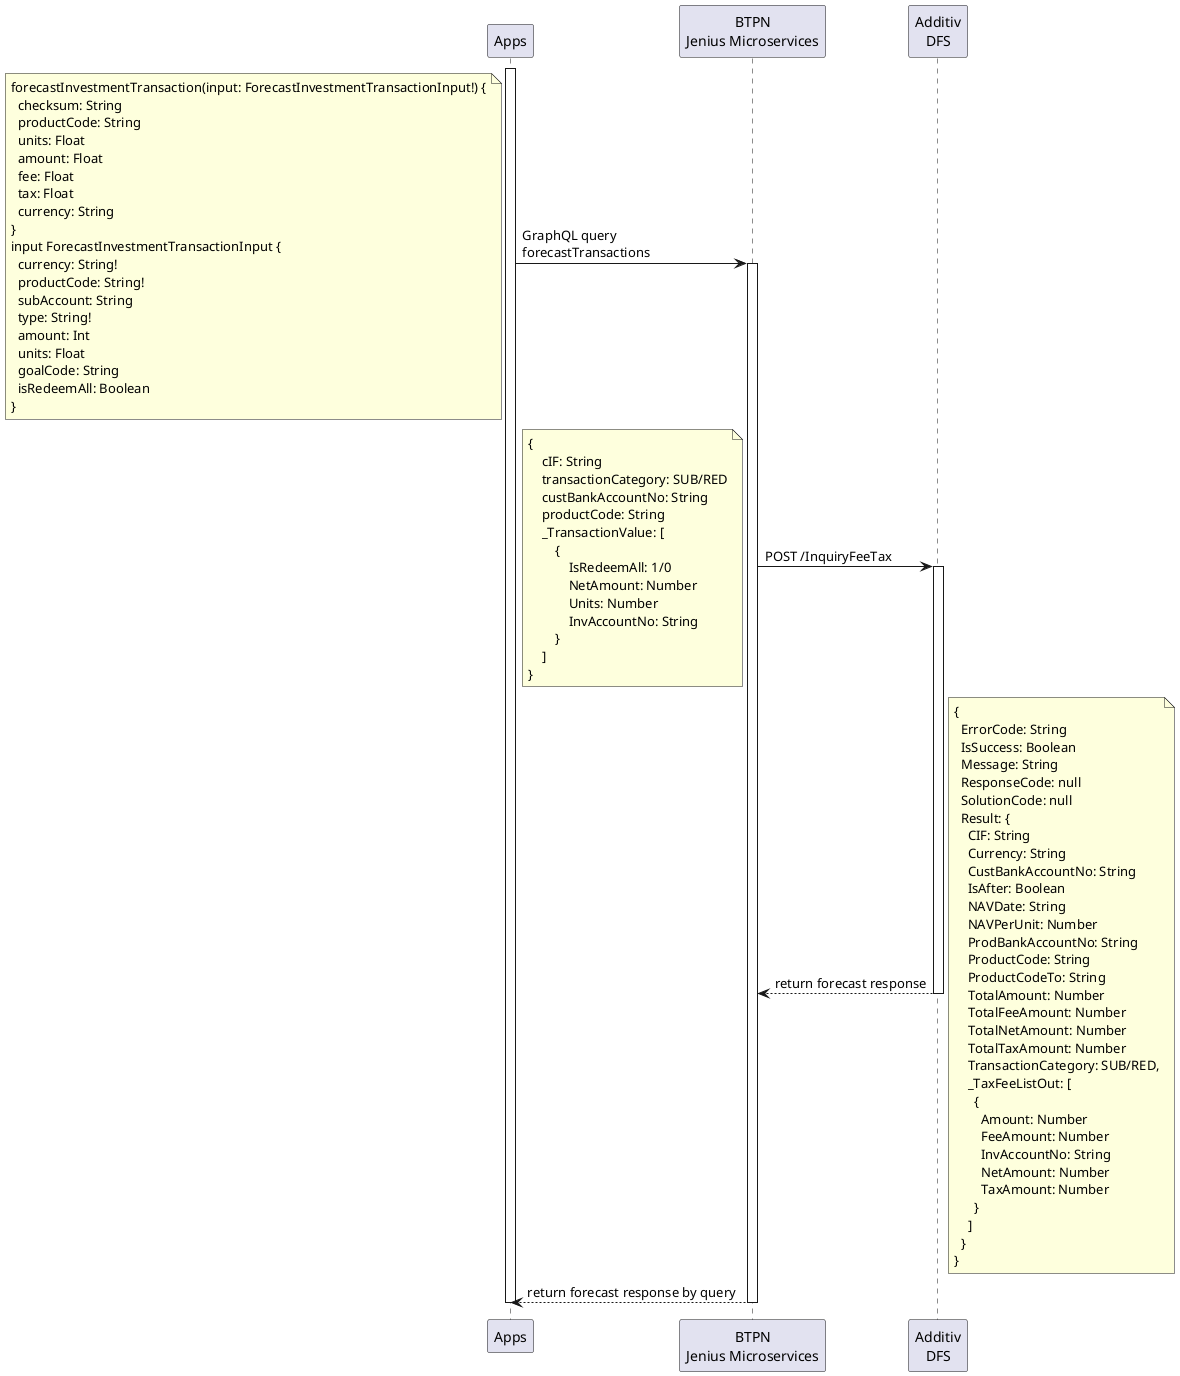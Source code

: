 @startuml forecast
participant "Apps" as app
participant "BTPN\nJenius Microservices" as ms
participant "Additiv\nDFS" as dfs

activate app
app -> ms: GraphQL query\nforecastTransactions
note left
forecastInvestmentTransaction(input: ForecastInvestmentTransactionInput!) {
  checksum: String
  productCode: String
  units: Float
  amount: Float
  fee: Float
  tax: Float
  currency: String
}
input ForecastInvestmentTransactionInput {
  currency: String!
  productCode: String!
  subAccount: String
  type: String!
  amount: Int
  units: Float
  goalCode: String
  isRedeemAll: Boolean
}
end note
activate ms
ms -> dfs: POST /InquiryFeeTax
note left
{
    cIF: String
    transactionCategory: SUB/RED
    custBankAccountNo: String
    productCode: String
    _TransactionValue: [
        {
            IsRedeemAll: 1/0
            NetAmount: Number
            Units: Number
            InvAccountNo: String
        }
    ]
}
end note
activate dfs
dfs --> ms: return forecast response
note right
{
  ErrorCode: String
  IsSuccess: Boolean
  Message: String
  ResponseCode: null
  SolutionCode: null
  Result: {
    CIF: String
    Currency: String
    CustBankAccountNo: String
    IsAfter: Boolean
    NAVDate: String
    NAVPerUnit: Number
    ProdBankAccountNo: String
    ProductCode: String
    ProductCodeTo: String
    TotalAmount: Number
    TotalFeeAmount: Number
    TotalNetAmount: Number
    TotalTaxAmount: Number
    TransactionCategory: SUB/RED,
    _TaxFeeListOut: [
      {
        Amount: Number
        FeeAmount: Number
        InvAccountNo: String
        NetAmount: Number
        TaxAmount: Number
      }
    ]
  }
}
end note
deactivate dfs
ms --> app: return forecast response by query
deactivate ms
deactivate app

@enduml